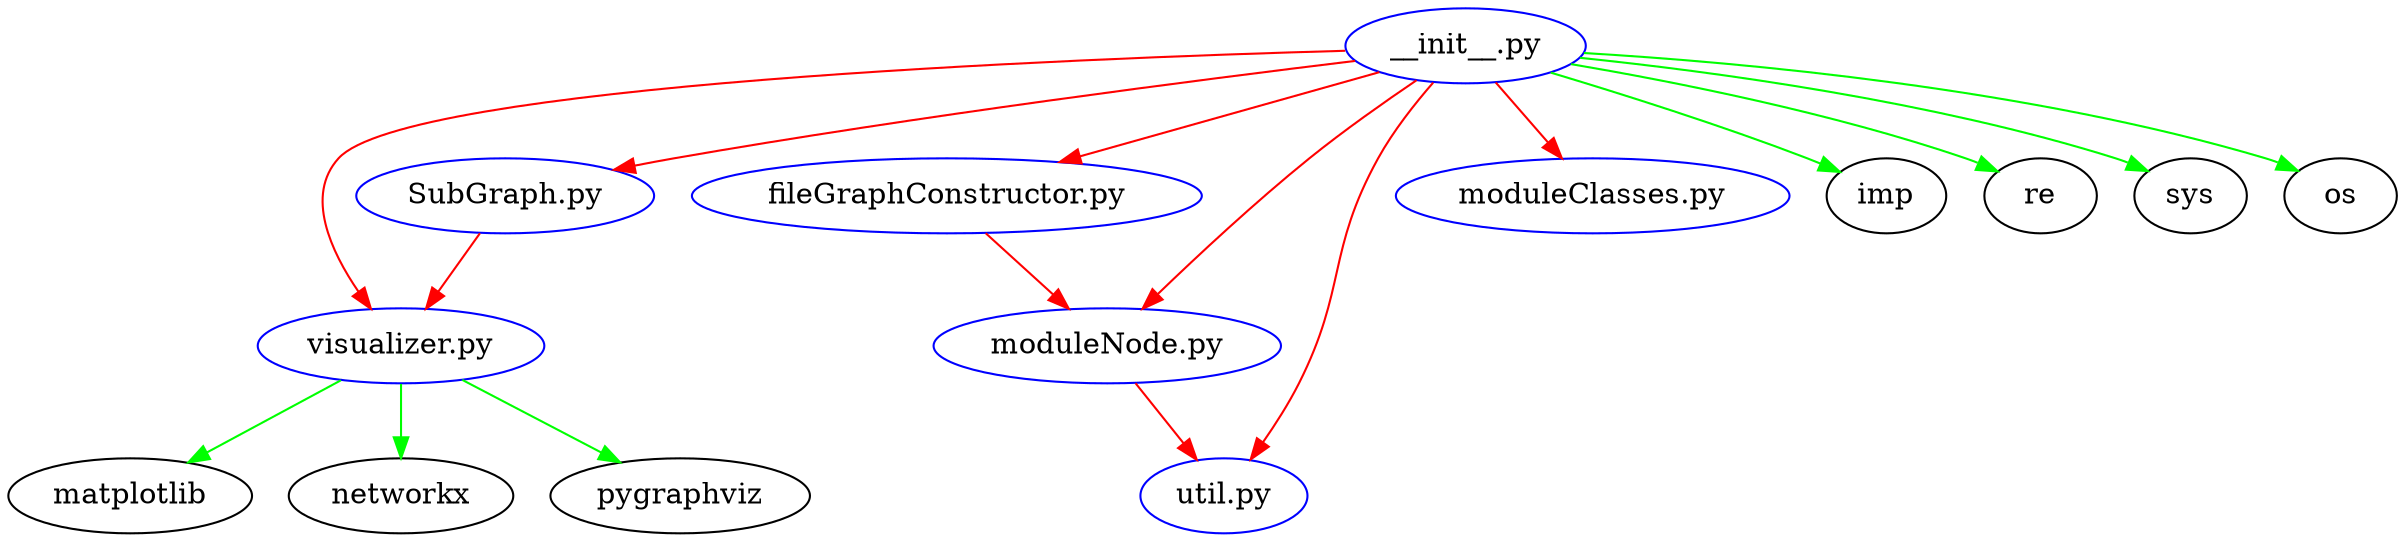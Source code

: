digraph "" {
	graph [bb="0,0,994.46,252"];
	node [label="\N"];
	"visualizer.py"	 [color=blue,
		height=0.5,
		pos="154.46,90",
		width=1.5293];
	matplotlib	 [height=0.5,
		pos="46.461,18",
		width=1.2906];
	"visualizer.py" -> matplotlib	 [color=green,
		pos="e,70.129,33.778 129.95,73.662 114.83,63.58 95.256,50.53 78.861,39.6"];
	networkx	 [height=0.5,
		pos="154.46,18",
		width=1.2085];
	"visualizer.py" -> networkx	 [color=green,
		pos="e,154.46,36.413 154.46,71.831 154.46,64.131 154.46,54.974 154.46,46.417"];
	pygraphviz	 [height=0.5,
		pos="265.46,18",
		width=1.3858];
	"visualizer.py" -> pygraphviz	 [color=green,
		pos="e,241.02,33.856 179.37,73.842 195.05,63.674 215.46,50.434 232.47,39.398"];
	"__init__.py"	 [color=blue,
		height=0.5,
		pos="581.46,234",
		width=1.4067];
	"__init__.py" -> "visualizer.py"	 [color=red,
		pos="e,141.57,107.76 530.87,231.65 418.84,225.92 157.64,209.5 131.46,180 116.03,162.61 125.27,136.26 136.29,116.56"];
	"SubGraph.py"	 [color=blue,
		height=0.5,
		pos="197.46,162",
		width=1.584];
	"__init__.py" -> "SubGraph.py"	 [color=red,
		pos="e,239.56,174.14 534.04,227.43 471.65,218.45 358.75,201.03 263.46,180 258.85,178.98 254.07,177.85 249.3,176.65"];
	"fileGraphConstructor.py"	 [color=blue,
		height=0.5,
		pos="368.46,162",
		width=2.6621];
	"__init__.py" -> "fileGraphConstructor.py"	 [color=red,
		pos="e,415.18,177.79 544.36,221.46 511.43,210.33 462.81,193.89 425.03,181.12"];
	"moduleNode.py"	 [color=blue,
		height=0.5,
		pos="435.46,90",
		width=1.8567];
	"__init__.py" -> "moduleNode.py"	 [color=red,
		pos="e,449.98,107.6 560.01,217.47 547.01,207.15 530.32,193.32 516.46,180 494.94,159.32 472.38,133.89 456.54,115.35"];
	"util.py"	 [color=blue,
		height=0.5,
		pos="483.46,18",
		width=0.91539];
	"__init__.py" -> "util.py"	 [color=red,
		pos="e,493.17,35.21 569.58,215.99 563.11,205.72 555.27,192.44 549.46,180 527.94,133.89 531.67,118.7 511.46,72 507.46,62.747 502.55,52.886 \
497.96,44.156"];
	"moduleClasses.py"	 [color=blue,
		height=0.5,
		pos="632.46,162",
		width=2.0616];
	"__init__.py" -> "moduleClasses.py"	 [color=red,
		pos="e,619.82,179.84 594.07,216.2 600.07,207.72 607.38,197.41 613.99,188.07"];
	imp	 [height=0.5,
		pos="751.46,162",
		width=0.75];
	"__init__.py" -> imp	 [color=green,
		pos="e,729.89,173.14 616.21,220.88 643.45,210.39 682.19,194.99 715.46,180 717.23,179.2 719.04,178.37 720.85,177.51"];
	re	 [height=0.5,
		pos="823.46,162",
		width=0.75];
	"__init__.py" -> re	 [color=green,
		pos="e,802.47,173.41 625.68,225.19 667.96,216.13 733.14,200.45 787.46,180 789.32,179.3 791.22,178.53 793.12,177.72"];
	sys	 [height=0.5,
		pos="895.46,162",
		width=0.75];
	"__init__.py" -> sys	 [color=green,
		pos="e,874.55,173.65 629.96,228.64 686.26,221.49 781.38,206.55 859.46,180 861.35,179.36 863.26,178.64 865.17,177.86"];
	os	 [height=0.5,
		pos="967.46,162",
		width=0.75];
	"__init__.py" -> os	 [color=green,
		pos="e,946.6,173.79 631.55,231.16 700.51,226.16 827.92,212.98 931.46,180 933.36,179.4 935.28,178.7 937.2,177.95"];
	"SubGraph.py" -> "visualizer.py"	 [color=red,
		pos="e,165.12,107.84 186.83,144.2 181.87,135.89 175.86,125.83 170.37,116.64"];
	"fileGraphConstructor.py" -> "moduleNode.py"	 [color=red,
		pos="e,419.09,107.59 385.02,144.2 393.22,135.4 403.25,124.62 412.2,115"];
	"moduleNode.py" -> "util.py"	 [color=red,
		pos="e,472.06,35.097 447.33,72.202 453.11,63.53 460.16,52.946 466.5,43.439"];
}
